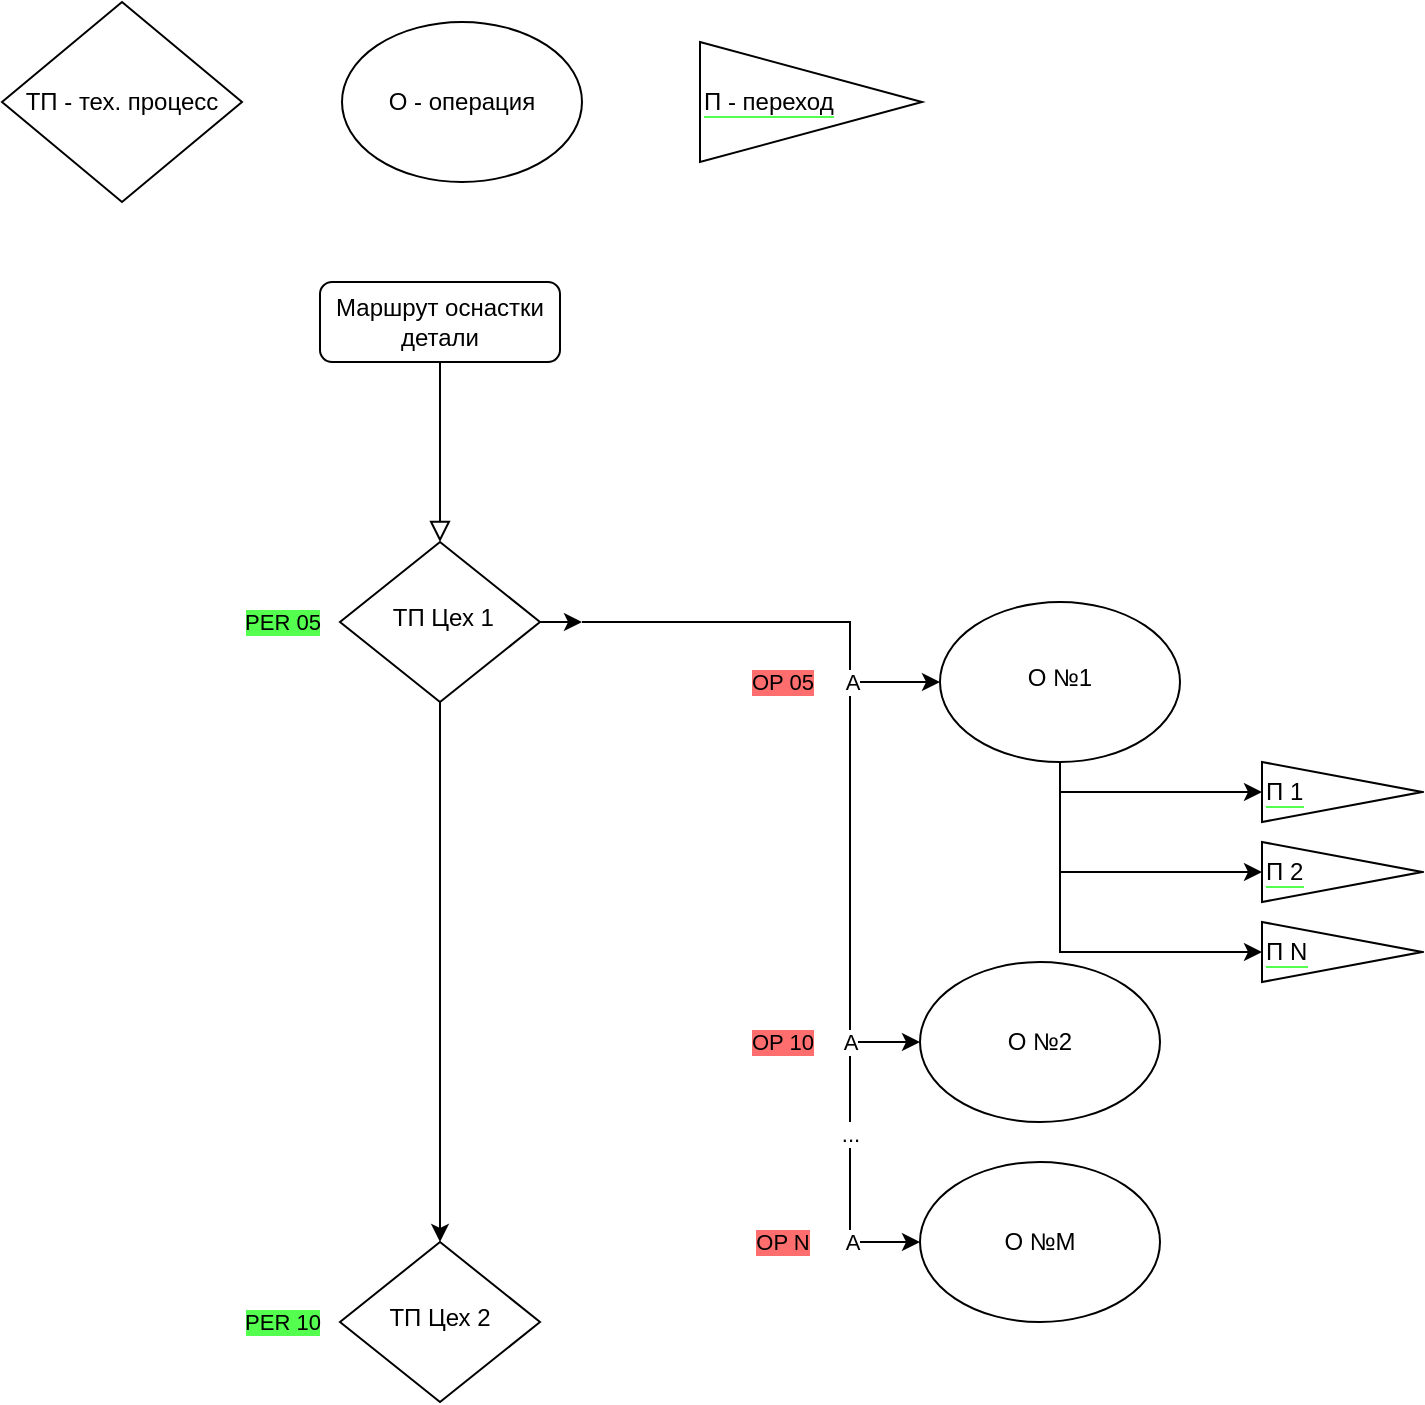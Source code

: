 <mxfile version="14.0.0" type="github">
  <diagram id="C5RBs43oDa-KdzZeNtuy" name="Page-1">
    <mxGraphModel dx="813" dy="477" grid="1" gridSize="10" guides="1" tooltips="1" connect="1" arrows="1" fold="1" page="1" pageScale="1" pageWidth="827" pageHeight="1169" math="0" shadow="0">
      <root>
        <mxCell id="WIyWlLk6GJQsqaUBKTNV-0" />
        <mxCell id="WIyWlLk6GJQsqaUBKTNV-1" parent="WIyWlLk6GJQsqaUBKTNV-0" />
        <mxCell id="WIyWlLk6GJQsqaUBKTNV-2" value="" style="rounded=0;html=1;jettySize=auto;orthogonalLoop=1;fontSize=11;endArrow=block;endFill=0;endSize=8;strokeWidth=1;shadow=0;labelBackgroundColor=none;edgeStyle=orthogonalEdgeStyle;" parent="WIyWlLk6GJQsqaUBKTNV-1" source="WIyWlLk6GJQsqaUBKTNV-3" target="WIyWlLk6GJQsqaUBKTNV-6" edge="1">
          <mxGeometry relative="1" as="geometry" />
        </mxCell>
        <mxCell id="q6LYqzbLJmbSk37GPmdO-24" value="PER 05" style="edgeLabel;html=1;align=center;verticalAlign=middle;resizable=0;points=[];labelBackgroundColor=#55FF4F;" vertex="1" connectable="0" parent="WIyWlLk6GJQsqaUBKTNV-2">
          <mxGeometry x="-0.203" relative="1" as="geometry">
            <mxPoint x="-79" y="94" as="offset" />
          </mxGeometry>
        </mxCell>
        <mxCell id="WIyWlLk6GJQsqaUBKTNV-3" value="Маршрут оснастки детали" style="rounded=1;whiteSpace=wrap;html=1;fontSize=12;glass=0;strokeWidth=1;shadow=0;" parent="WIyWlLk6GJQsqaUBKTNV-1" vertex="1">
          <mxGeometry x="199" y="170" width="120" height="40" as="geometry" />
        </mxCell>
        <mxCell id="q6LYqzbLJmbSk37GPmdO-4" value="" style="edgeStyle=orthogonalEdgeStyle;rounded=0;orthogonalLoop=1;jettySize=auto;html=1;" edge="1" parent="WIyWlLk6GJQsqaUBKTNV-1" source="WIyWlLk6GJQsqaUBKTNV-6" target="q6LYqzbLJmbSk37GPmdO-3">
          <mxGeometry relative="1" as="geometry" />
        </mxCell>
        <mxCell id="q6LYqzbLJmbSk37GPmdO-23" value="PER 10" style="edgeLabel;html=1;align=center;verticalAlign=middle;resizable=0;points=[];labelBackgroundColor=#55FF4F;" vertex="1" connectable="0" parent="q6LYqzbLJmbSk37GPmdO-4">
          <mxGeometry x="-0.096" relative="1" as="geometry">
            <mxPoint x="-79" y="187.71" as="offset" />
          </mxGeometry>
        </mxCell>
        <mxCell id="q6LYqzbLJmbSk37GPmdO-5" value="" style="edgeStyle=orthogonalEdgeStyle;rounded=0;orthogonalLoop=1;jettySize=auto;html=1;" edge="1" parent="WIyWlLk6GJQsqaUBKTNV-1" source="WIyWlLk6GJQsqaUBKTNV-6">
          <mxGeometry relative="1" as="geometry">
            <mxPoint x="330" y="340" as="targetPoint" />
          </mxGeometry>
        </mxCell>
        <mxCell id="WIyWlLk6GJQsqaUBKTNV-6" value="&amp;nbsp;ТП Цех 1" style="rhombus;whiteSpace=wrap;html=1;shadow=0;fontFamily=Helvetica;fontSize=12;align=center;strokeWidth=1;spacing=6;spacingTop=-4;" parent="WIyWlLk6GJQsqaUBKTNV-1" vertex="1">
          <mxGeometry x="209" y="300" width="100" height="80" as="geometry" />
        </mxCell>
        <mxCell id="q6LYqzbLJmbSk37GPmdO-7" value="" style="edgeStyle=orthogonalEdgeStyle;rounded=0;orthogonalLoop=1;jettySize=auto;html=1;entryX=0;entryY=0.5;entryDx=0;entryDy=0;" edge="1" parent="WIyWlLk6GJQsqaUBKTNV-1" target="q6LYqzbLJmbSk37GPmdO-6">
          <mxGeometry relative="1" as="geometry">
            <mxPoint x="419" y="340" as="sourcePoint" />
            <Array as="points">
              <mxPoint x="419" y="340" />
              <mxPoint x="464" y="340" />
              <mxPoint x="464" y="370" />
            </Array>
          </mxGeometry>
        </mxCell>
        <mxCell id="q6LYqzbLJmbSk37GPmdO-12" style="edgeStyle=orthogonalEdgeStyle;rounded=0;orthogonalLoop=1;jettySize=auto;html=1;entryX=0;entryY=0.5;entryDx=0;entryDy=0;" edge="1" parent="WIyWlLk6GJQsqaUBKTNV-1" target="q6LYqzbLJmbSk37GPmdO-10">
          <mxGeometry relative="1" as="geometry">
            <mxPoint x="419" y="340" as="sourcePoint" />
            <Array as="points">
              <mxPoint x="464" y="340" />
              <mxPoint x="464" y="550" />
            </Array>
          </mxGeometry>
        </mxCell>
        <mxCell id="q6LYqzbLJmbSk37GPmdO-14" style="edgeStyle=orthogonalEdgeStyle;rounded=0;orthogonalLoop=1;jettySize=auto;html=1;entryX=0;entryY=0.5;entryDx=0;entryDy=0;" edge="1" parent="WIyWlLk6GJQsqaUBKTNV-1" target="q6LYqzbLJmbSk37GPmdO-13">
          <mxGeometry relative="1" as="geometry">
            <mxPoint x="330" y="340" as="sourcePoint" />
            <Array as="points">
              <mxPoint x="464" y="340" />
              <mxPoint x="464" y="650" />
            </Array>
          </mxGeometry>
        </mxCell>
        <mxCell id="q6LYqzbLJmbSk37GPmdO-25" value="А" style="edgeLabel;html=1;align=center;verticalAlign=middle;resizable=0;points=[];fontStyle=0" vertex="1" connectable="0" parent="q6LYqzbLJmbSk37GPmdO-14">
          <mxGeometry x="-0.196" y="1" relative="1" as="geometry">
            <mxPoint y="-28.57" as="offset" />
          </mxGeometry>
        </mxCell>
        <mxCell id="q6LYqzbLJmbSk37GPmdO-27" value="А" style="edgeLabel;html=1;align=center;verticalAlign=middle;resizable=0;points=[];" vertex="1" connectable="0" parent="q6LYqzbLJmbSk37GPmdO-14">
          <mxGeometry x="0.296" relative="1" as="geometry">
            <mxPoint y="33.71" as="offset" />
          </mxGeometry>
        </mxCell>
        <mxCell id="q6LYqzbLJmbSk37GPmdO-28" value="А" style="edgeLabel;html=1;align=center;verticalAlign=middle;resizable=0;points=[];" vertex="1" connectable="0" parent="q6LYqzbLJmbSk37GPmdO-14">
          <mxGeometry x="0.776" y="1" relative="1" as="geometry">
            <mxPoint y="18.29" as="offset" />
          </mxGeometry>
        </mxCell>
        <mxCell id="q6LYqzbLJmbSk37GPmdO-29" value="OP 05" style="edgeLabel;html=1;align=center;verticalAlign=middle;resizable=0;points=[];labelBackgroundColor=#FF6E6E;" vertex="1" connectable="0" parent="q6LYqzbLJmbSk37GPmdO-14">
          <mxGeometry x="0.033" y="-2" relative="1" as="geometry">
            <mxPoint x="-32.03" y="-83.43" as="offset" />
          </mxGeometry>
        </mxCell>
        <mxCell id="q6LYqzbLJmbSk37GPmdO-40" value="...&lt;br&gt;" style="edgeLabel;html=1;align=center;verticalAlign=middle;resizable=0;points=[];" vertex="1" connectable="0" parent="q6LYqzbLJmbSk37GPmdO-14">
          <mxGeometry x="0.629" relative="1" as="geometry">
            <mxPoint as="offset" />
          </mxGeometry>
        </mxCell>
        <mxCell id="q6LYqzbLJmbSk37GPmdO-3" value="ТП Цех 2" style="rhombus;whiteSpace=wrap;html=1;shadow=0;strokeWidth=1;spacing=6;spacingTop=-4;" vertex="1" parent="WIyWlLk6GJQsqaUBKTNV-1">
          <mxGeometry x="209" y="650" width="100" height="80" as="geometry" />
        </mxCell>
        <mxCell id="q6LYqzbLJmbSk37GPmdO-35" style="edgeStyle=orthogonalEdgeStyle;rounded=0;orthogonalLoop=1;jettySize=auto;html=1;exitX=0.5;exitY=1;exitDx=0;exitDy=0;entryX=0;entryY=0.5;entryDx=0;entryDy=0;" edge="1" parent="WIyWlLk6GJQsqaUBKTNV-1" source="q6LYqzbLJmbSk37GPmdO-6" target="q6LYqzbLJmbSk37GPmdO-32">
          <mxGeometry relative="1" as="geometry">
            <Array as="points">
              <mxPoint x="569" y="425" />
            </Array>
          </mxGeometry>
        </mxCell>
        <mxCell id="q6LYqzbLJmbSk37GPmdO-37" style="edgeStyle=orthogonalEdgeStyle;rounded=0;orthogonalLoop=1;jettySize=auto;html=1;entryX=0;entryY=0.5;entryDx=0;entryDy=0;exitX=0.5;exitY=1;exitDx=0;exitDy=0;" edge="1" parent="WIyWlLk6GJQsqaUBKTNV-1" source="q6LYqzbLJmbSk37GPmdO-6" target="q6LYqzbLJmbSk37GPmdO-33">
          <mxGeometry relative="1" as="geometry">
            <mxPoint x="569" y="470" as="targetPoint" />
          </mxGeometry>
        </mxCell>
        <mxCell id="q6LYqzbLJmbSk37GPmdO-38" style="edgeStyle=orthogonalEdgeStyle;rounded=0;orthogonalLoop=1;jettySize=auto;html=1;exitX=0.5;exitY=1;exitDx=0;exitDy=0;entryX=0;entryY=0.5;entryDx=0;entryDy=0;" edge="1" parent="WIyWlLk6GJQsqaUBKTNV-1" source="q6LYqzbLJmbSk37GPmdO-6" target="q6LYqzbLJmbSk37GPmdO-34">
          <mxGeometry relative="1" as="geometry" />
        </mxCell>
        <mxCell id="q6LYqzbLJmbSk37GPmdO-6" value="О №1" style="ellipse;whiteSpace=wrap;html=1;shadow=0;strokeWidth=1;spacing=6;spacingTop=-4;" vertex="1" parent="WIyWlLk6GJQsqaUBKTNV-1">
          <mxGeometry x="509" y="330" width="120" height="80" as="geometry" />
        </mxCell>
        <mxCell id="q6LYqzbLJmbSk37GPmdO-10" value="О №2" style="ellipse;whiteSpace=wrap;html=1;" vertex="1" parent="WIyWlLk6GJQsqaUBKTNV-1">
          <mxGeometry x="499" y="510" width="120" height="80" as="geometry" />
        </mxCell>
        <mxCell id="q6LYqzbLJmbSk37GPmdO-13" value="О №M" style="ellipse;whiteSpace=wrap;html=1;" vertex="1" parent="WIyWlLk6GJQsqaUBKTNV-1">
          <mxGeometry x="499" y="610" width="120" height="80" as="geometry" />
        </mxCell>
        <mxCell id="q6LYqzbLJmbSk37GPmdO-16" value="ТП - тех. процесс" style="rhombus;whiteSpace=wrap;html=1;" vertex="1" parent="WIyWlLk6GJQsqaUBKTNV-1">
          <mxGeometry x="40" y="30" width="120" height="100" as="geometry" />
        </mxCell>
        <mxCell id="q6LYqzbLJmbSk37GPmdO-20" value="О - операция" style="ellipse;whiteSpace=wrap;html=1;" vertex="1" parent="WIyWlLk6GJQsqaUBKTNV-1">
          <mxGeometry x="210" y="40" width="120" height="80" as="geometry" />
        </mxCell>
        <mxCell id="q6LYqzbLJmbSk37GPmdO-30" value="OP 10" style="edgeLabel;html=1;align=center;verticalAlign=middle;resizable=0;points=[];labelBackgroundColor=#FF6E6E;" vertex="1" connectable="0" parent="WIyWlLk6GJQsqaUBKTNV-1">
          <mxGeometry x="429.999" y="549.999" as="geometry" />
        </mxCell>
        <mxCell id="q6LYqzbLJmbSk37GPmdO-31" value="OP N" style="edgeLabel;html=1;align=center;verticalAlign=middle;resizable=0;points=[];labelBackgroundColor=#FF6E6E;" vertex="1" connectable="0" parent="WIyWlLk6GJQsqaUBKTNV-1">
          <mxGeometry x="429.999" y="649.999" as="geometry" />
        </mxCell>
        <mxCell id="q6LYqzbLJmbSk37GPmdO-32" value="&lt;span style=&quot;background-color: rgb(255 , 255 , 255)&quot;&gt;П 1&lt;/span&gt;" style="triangle;whiteSpace=wrap;html=1;labelBackgroundColor=#55FF4F;align=left;" vertex="1" parent="WIyWlLk6GJQsqaUBKTNV-1">
          <mxGeometry x="670" y="410" width="80" height="30" as="geometry" />
        </mxCell>
        <mxCell id="q6LYqzbLJmbSk37GPmdO-33" value="&lt;span style=&quot;background-color: rgb(255 , 255 , 255)&quot;&gt;П 2&lt;/span&gt;" style="triangle;whiteSpace=wrap;html=1;labelBackgroundColor=#55FF4F;align=left;" vertex="1" parent="WIyWlLk6GJQsqaUBKTNV-1">
          <mxGeometry x="670" y="450" width="80" height="30" as="geometry" />
        </mxCell>
        <mxCell id="q6LYqzbLJmbSk37GPmdO-34" value="&lt;span style=&quot;background-color: rgb(255 , 255 , 255)&quot;&gt;П N&lt;/span&gt;" style="triangle;whiteSpace=wrap;html=1;labelBackgroundColor=#55FF4F;align=left;" vertex="1" parent="WIyWlLk6GJQsqaUBKTNV-1">
          <mxGeometry x="670" y="490" width="80" height="30" as="geometry" />
        </mxCell>
        <mxCell id="q6LYqzbLJmbSk37GPmdO-39" value="&lt;span style=&quot;background-color: rgb(255 , 255 , 255)&quot;&gt;П - переход&lt;/span&gt;" style="triangle;whiteSpace=wrap;html=1;labelBackgroundColor=#55FF4F;align=left;" vertex="1" parent="WIyWlLk6GJQsqaUBKTNV-1">
          <mxGeometry x="389" y="50" width="111" height="60" as="geometry" />
        </mxCell>
      </root>
    </mxGraphModel>
  </diagram>
</mxfile>
